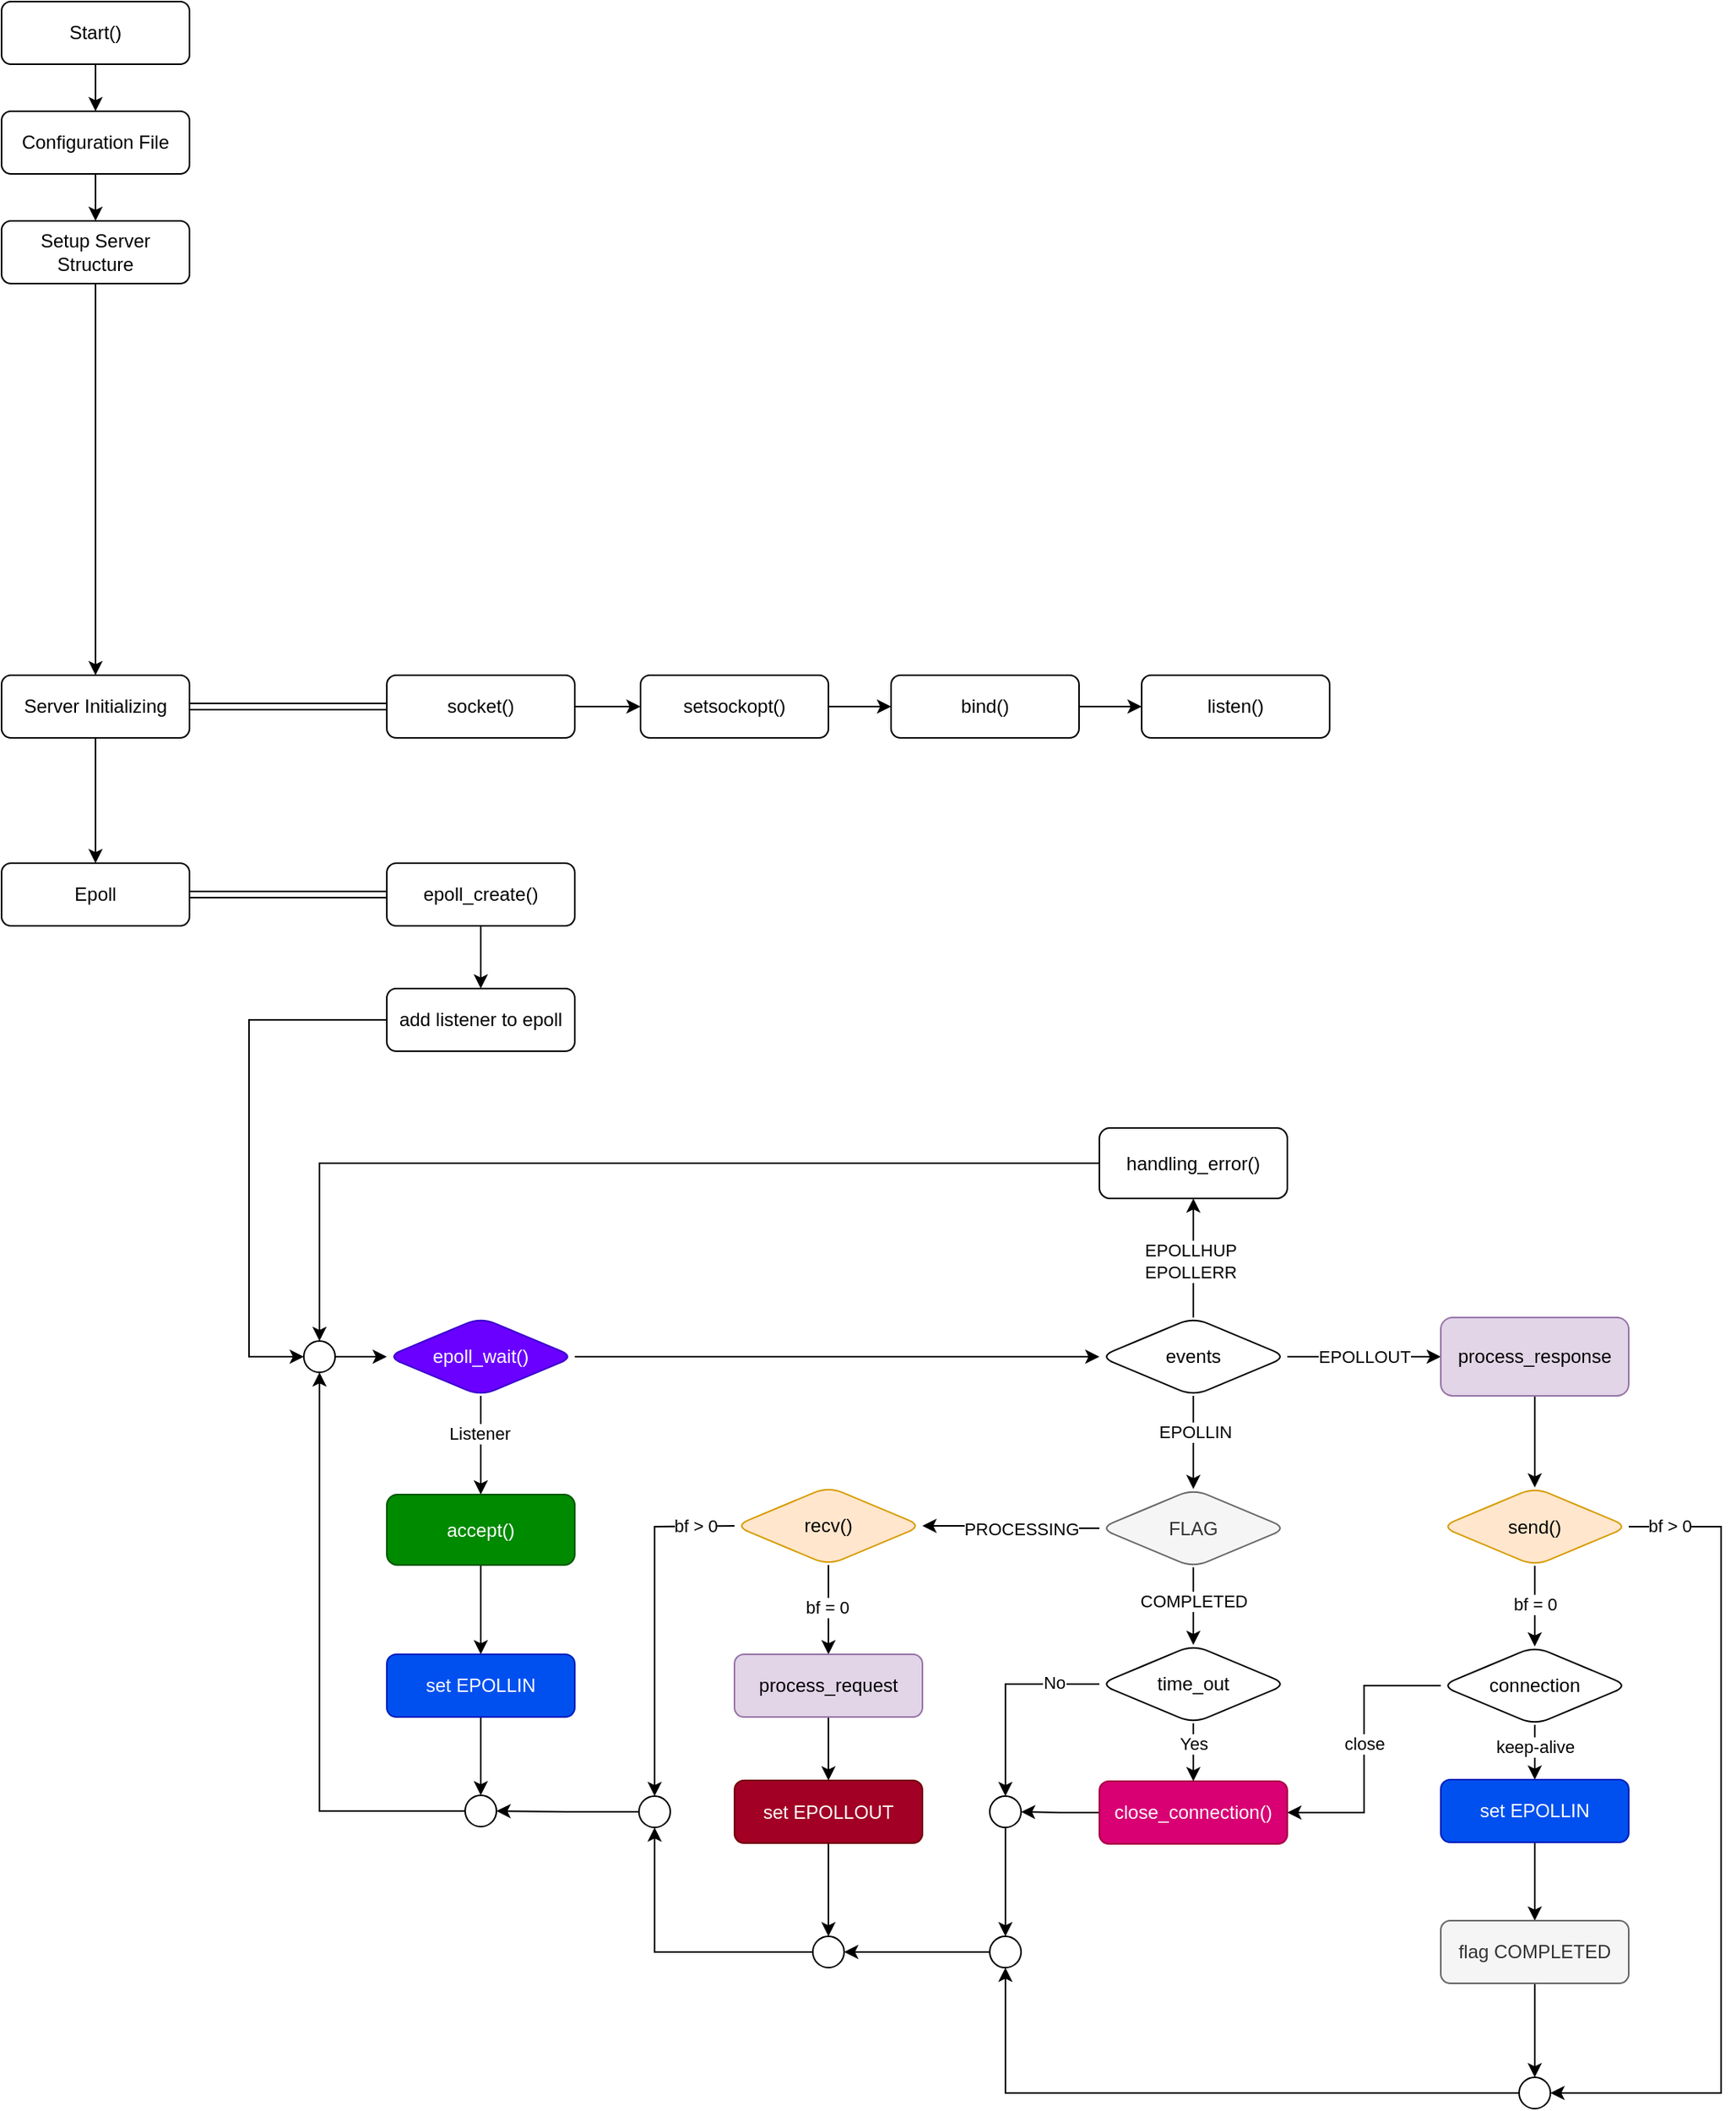 <mxfile version="22.1.11" type="github">
  <diagram id="C5RBs43oDa-KdzZeNtuy" name="Page-1">
    <mxGraphModel dx="1085" dy="1426" grid="1" gridSize="10" guides="1" tooltips="1" connect="1" arrows="1" fold="1" page="0" pageScale="1" pageWidth="900" pageHeight="1600" math="0" shadow="0">
      <root>
        <mxCell id="WIyWlLk6GJQsqaUBKTNV-0" />
        <mxCell id="WIyWlLk6GJQsqaUBKTNV-1" parent="WIyWlLk6GJQsqaUBKTNV-0" />
        <mxCell id="yXXLYNOuBSX8wuwPwn-O-1" value="" style="edgeStyle=orthogonalEdgeStyle;rounded=0;orthogonalLoop=1;jettySize=auto;html=1;" edge="1" parent="WIyWlLk6GJQsqaUBKTNV-1" source="WIyWlLk6GJQsqaUBKTNV-3" target="yXXLYNOuBSX8wuwPwn-O-0">
          <mxGeometry relative="1" as="geometry" />
        </mxCell>
        <mxCell id="WIyWlLk6GJQsqaUBKTNV-3" value="Start()" style="rounded=1;whiteSpace=wrap;html=1;fontSize=12;glass=0;strokeWidth=1;shadow=0;" parent="WIyWlLk6GJQsqaUBKTNV-1" vertex="1">
          <mxGeometry x="62" y="-470" width="120" height="40" as="geometry" />
        </mxCell>
        <mxCell id="yXXLYNOuBSX8wuwPwn-O-3" value="" style="edgeStyle=orthogonalEdgeStyle;rounded=0;orthogonalLoop=1;jettySize=auto;html=1;" edge="1" parent="WIyWlLk6GJQsqaUBKTNV-1" source="yXXLYNOuBSX8wuwPwn-O-0" target="yXXLYNOuBSX8wuwPwn-O-2">
          <mxGeometry relative="1" as="geometry" />
        </mxCell>
        <mxCell id="yXXLYNOuBSX8wuwPwn-O-0" value="Configuration File" style="whiteSpace=wrap;html=1;rounded=1;glass=0;strokeWidth=1;shadow=0;" vertex="1" parent="WIyWlLk6GJQsqaUBKTNV-1">
          <mxGeometry x="62" y="-400" width="120" height="40" as="geometry" />
        </mxCell>
        <mxCell id="yXXLYNOuBSX8wuwPwn-O-5" value="" style="edgeStyle=orthogonalEdgeStyle;rounded=0;orthogonalLoop=1;jettySize=auto;html=1;" edge="1" parent="WIyWlLk6GJQsqaUBKTNV-1" source="yXXLYNOuBSX8wuwPwn-O-2" target="yXXLYNOuBSX8wuwPwn-O-4">
          <mxGeometry relative="1" as="geometry" />
        </mxCell>
        <mxCell id="yXXLYNOuBSX8wuwPwn-O-2" value="Setup Server Structure" style="whiteSpace=wrap;html=1;rounded=1;glass=0;strokeWidth=1;shadow=0;" vertex="1" parent="WIyWlLk6GJQsqaUBKTNV-1">
          <mxGeometry x="62" y="-330" width="120" height="40" as="geometry" />
        </mxCell>
        <mxCell id="yXXLYNOuBSX8wuwPwn-O-7" value="" style="edgeStyle=orthogonalEdgeStyle;rounded=0;orthogonalLoop=1;jettySize=auto;html=1;" edge="1" parent="WIyWlLk6GJQsqaUBKTNV-1" source="yXXLYNOuBSX8wuwPwn-O-4" target="yXXLYNOuBSX8wuwPwn-O-6">
          <mxGeometry relative="1" as="geometry" />
        </mxCell>
        <mxCell id="yXXLYNOuBSX8wuwPwn-O-184" value="" style="edgeStyle=orthogonalEdgeStyle;rounded=0;orthogonalLoop=1;jettySize=auto;html=1;shape=link;" edge="1" parent="WIyWlLk6GJQsqaUBKTNV-1" source="yXXLYNOuBSX8wuwPwn-O-4" target="yXXLYNOuBSX8wuwPwn-O-183">
          <mxGeometry relative="1" as="geometry" />
        </mxCell>
        <mxCell id="yXXLYNOuBSX8wuwPwn-O-4" value="Server Initializing" style="whiteSpace=wrap;html=1;rounded=1;glass=0;strokeWidth=1;shadow=0;" vertex="1" parent="WIyWlLk6GJQsqaUBKTNV-1">
          <mxGeometry x="62" y="-40" width="120" height="40" as="geometry" />
        </mxCell>
        <mxCell id="yXXLYNOuBSX8wuwPwn-O-197" value="" style="edgeStyle=orthogonalEdgeStyle;rounded=0;orthogonalLoop=1;jettySize=auto;html=1;shape=link;" edge="1" parent="WIyWlLk6GJQsqaUBKTNV-1" source="yXXLYNOuBSX8wuwPwn-O-6" target="yXXLYNOuBSX8wuwPwn-O-196">
          <mxGeometry relative="1" as="geometry" />
        </mxCell>
        <mxCell id="yXXLYNOuBSX8wuwPwn-O-6" value="Epoll" style="whiteSpace=wrap;html=1;rounded=1;glass=0;strokeWidth=1;shadow=0;" vertex="1" parent="WIyWlLk6GJQsqaUBKTNV-1">
          <mxGeometry x="62" y="80" width="120" height="40" as="geometry" />
        </mxCell>
        <mxCell id="yXXLYNOuBSX8wuwPwn-O-14" value="" style="edgeStyle=orthogonalEdgeStyle;rounded=0;orthogonalLoop=1;jettySize=auto;html=1;" edge="1" parent="WIyWlLk6GJQsqaUBKTNV-1" source="yXXLYNOuBSX8wuwPwn-O-9" target="yXXLYNOuBSX8wuwPwn-O-13">
          <mxGeometry relative="1" as="geometry" />
        </mxCell>
        <mxCell id="yXXLYNOuBSX8wuwPwn-O-15" value="Listener" style="edgeLabel;html=1;align=center;verticalAlign=middle;resizable=0;points=[];" vertex="1" connectable="0" parent="yXXLYNOuBSX8wuwPwn-O-14">
          <mxGeometry x="-0.247" y="-1" relative="1" as="geometry">
            <mxPoint as="offset" />
          </mxGeometry>
        </mxCell>
        <mxCell id="yXXLYNOuBSX8wuwPwn-O-17" value="" style="edgeStyle=orthogonalEdgeStyle;rounded=0;orthogonalLoop=1;jettySize=auto;html=1;" edge="1" parent="WIyWlLk6GJQsqaUBKTNV-1" source="yXXLYNOuBSX8wuwPwn-O-9" target="yXXLYNOuBSX8wuwPwn-O-16">
          <mxGeometry relative="1" as="geometry" />
        </mxCell>
        <mxCell id="yXXLYNOuBSX8wuwPwn-O-9" value="epoll_wait()" style="rhombus;whiteSpace=wrap;html=1;rounded=1;glass=0;strokeWidth=1;shadow=0;fillColor=#6a00ff;fontColor=#ffffff;strokeColor=#3700CC;" vertex="1" parent="WIyWlLk6GJQsqaUBKTNV-1">
          <mxGeometry x="308" y="370" width="120" height="50" as="geometry" />
        </mxCell>
        <mxCell id="yXXLYNOuBSX8wuwPwn-O-27" value="" style="edgeStyle=orthogonalEdgeStyle;rounded=0;orthogonalLoop=1;jettySize=auto;html=1;" edge="1" parent="WIyWlLk6GJQsqaUBKTNV-1" source="yXXLYNOuBSX8wuwPwn-O-13" target="yXXLYNOuBSX8wuwPwn-O-26">
          <mxGeometry relative="1" as="geometry" />
        </mxCell>
        <mxCell id="yXXLYNOuBSX8wuwPwn-O-13" value="accept()" style="whiteSpace=wrap;html=1;rounded=1;glass=0;strokeWidth=1;shadow=0;fillColor=#008a00;strokeColor=#005700;fontColor=#ffffff;" vertex="1" parent="WIyWlLk6GJQsqaUBKTNV-1">
          <mxGeometry x="308" y="483" width="120" height="45" as="geometry" />
        </mxCell>
        <mxCell id="yXXLYNOuBSX8wuwPwn-O-19" value="" style="edgeStyle=orthogonalEdgeStyle;rounded=0;orthogonalLoop=1;jettySize=auto;html=1;entryX=0.5;entryY=0;entryDx=0;entryDy=0;" edge="1" parent="WIyWlLk6GJQsqaUBKTNV-1" source="yXXLYNOuBSX8wuwPwn-O-16" target="yXXLYNOuBSX8wuwPwn-O-82">
          <mxGeometry relative="1" as="geometry">
            <mxPoint x="750" y="465" as="targetPoint" />
          </mxGeometry>
        </mxCell>
        <mxCell id="yXXLYNOuBSX8wuwPwn-O-20" value="EPOLLIN" style="edgeLabel;html=1;align=center;verticalAlign=middle;resizable=0;points=[];" vertex="1" connectable="0" parent="yXXLYNOuBSX8wuwPwn-O-19">
          <mxGeometry x="-0.247" y="1" relative="1" as="geometry">
            <mxPoint as="offset" />
          </mxGeometry>
        </mxCell>
        <mxCell id="yXXLYNOuBSX8wuwPwn-O-22" value="EPOLLOUT" style="edgeStyle=orthogonalEdgeStyle;rounded=0;orthogonalLoop=1;jettySize=auto;html=1;" edge="1" parent="WIyWlLk6GJQsqaUBKTNV-1" source="yXXLYNOuBSX8wuwPwn-O-16" target="yXXLYNOuBSX8wuwPwn-O-21">
          <mxGeometry x="-0.003" relative="1" as="geometry">
            <mxPoint as="offset" />
          </mxGeometry>
        </mxCell>
        <mxCell id="yXXLYNOuBSX8wuwPwn-O-24" value="" style="edgeStyle=orthogonalEdgeStyle;rounded=0;orthogonalLoop=1;jettySize=auto;html=1;" edge="1" parent="WIyWlLk6GJQsqaUBKTNV-1" source="yXXLYNOuBSX8wuwPwn-O-16" target="yXXLYNOuBSX8wuwPwn-O-23">
          <mxGeometry relative="1" as="geometry" />
        </mxCell>
        <mxCell id="yXXLYNOuBSX8wuwPwn-O-25" value="EPOLLHUP&lt;br&gt;EPOLLERR" style="edgeLabel;html=1;align=center;verticalAlign=middle;resizable=0;points=[];" vertex="1" connectable="0" parent="yXXLYNOuBSX8wuwPwn-O-24">
          <mxGeometry x="-0.041" y="2" relative="1" as="geometry">
            <mxPoint as="offset" />
          </mxGeometry>
        </mxCell>
        <mxCell id="yXXLYNOuBSX8wuwPwn-O-16" value="events" style="rhombus;whiteSpace=wrap;html=1;rounded=1;glass=0;strokeWidth=1;shadow=0;" vertex="1" parent="WIyWlLk6GJQsqaUBKTNV-1">
          <mxGeometry x="763" y="370" width="120" height="50" as="geometry" />
        </mxCell>
        <mxCell id="yXXLYNOuBSX8wuwPwn-O-49" value="" style="edgeStyle=orthogonalEdgeStyle;rounded=0;orthogonalLoop=1;jettySize=auto;html=1;" edge="1" parent="WIyWlLk6GJQsqaUBKTNV-1" source="yXXLYNOuBSX8wuwPwn-O-21" target="yXXLYNOuBSX8wuwPwn-O-48">
          <mxGeometry relative="1" as="geometry" />
        </mxCell>
        <mxCell id="yXXLYNOuBSX8wuwPwn-O-21" value="process_response" style="whiteSpace=wrap;html=1;rounded=1;glass=0;strokeWidth=1;shadow=0;fillColor=#e1d5e7;strokeColor=#9673a6;" vertex="1" parent="WIyWlLk6GJQsqaUBKTNV-1">
          <mxGeometry x="981" y="370" width="120" height="50" as="geometry" />
        </mxCell>
        <mxCell id="yXXLYNOuBSX8wuwPwn-O-166" style="edgeStyle=orthogonalEdgeStyle;rounded=0;orthogonalLoop=1;jettySize=auto;html=1;entryX=0.5;entryY=0;entryDx=0;entryDy=0;" edge="1" parent="WIyWlLk6GJQsqaUBKTNV-1" source="yXXLYNOuBSX8wuwPwn-O-23" target="yXXLYNOuBSX8wuwPwn-O-43">
          <mxGeometry relative="1" as="geometry" />
        </mxCell>
        <mxCell id="yXXLYNOuBSX8wuwPwn-O-23" value="handling_error()" style="whiteSpace=wrap;html=1;rounded=1;glass=0;strokeWidth=1;shadow=0;" vertex="1" parent="WIyWlLk6GJQsqaUBKTNV-1">
          <mxGeometry x="763" y="249" width="120" height="45" as="geometry" />
        </mxCell>
        <mxCell id="yXXLYNOuBSX8wuwPwn-O-29" value="" style="edgeStyle=orthogonalEdgeStyle;rounded=0;orthogonalLoop=1;jettySize=auto;html=1;" edge="1" parent="WIyWlLk6GJQsqaUBKTNV-1" source="yXXLYNOuBSX8wuwPwn-O-26" target="yXXLYNOuBSX8wuwPwn-O-28">
          <mxGeometry relative="1" as="geometry" />
        </mxCell>
        <mxCell id="yXXLYNOuBSX8wuwPwn-O-26" value="set EPOLLIN" style="whiteSpace=wrap;html=1;rounded=1;glass=0;strokeWidth=1;shadow=0;fillColor=#0050ef;strokeColor=#001DBC;fontColor=#ffffff;" vertex="1" parent="WIyWlLk6GJQsqaUBKTNV-1">
          <mxGeometry x="308" y="585" width="120" height="40" as="geometry" />
        </mxCell>
        <mxCell id="yXXLYNOuBSX8wuwPwn-O-46" style="edgeStyle=orthogonalEdgeStyle;rounded=0;orthogonalLoop=1;jettySize=auto;html=1;entryX=0.5;entryY=1;entryDx=0;entryDy=0;" edge="1" parent="WIyWlLk6GJQsqaUBKTNV-1" source="yXXLYNOuBSX8wuwPwn-O-28" target="yXXLYNOuBSX8wuwPwn-O-43">
          <mxGeometry relative="1" as="geometry" />
        </mxCell>
        <mxCell id="yXXLYNOuBSX8wuwPwn-O-28" value="" style="ellipse;whiteSpace=wrap;html=1;rounded=1;glass=0;strokeWidth=1;shadow=0;" vertex="1" parent="WIyWlLk6GJQsqaUBKTNV-1">
          <mxGeometry x="358" y="675" width="20" height="20" as="geometry" />
        </mxCell>
        <mxCell id="yXXLYNOuBSX8wuwPwn-O-104" value="" style="edgeStyle=orthogonalEdgeStyle;rounded=0;orthogonalLoop=1;jettySize=auto;html=1;" edge="1" parent="WIyWlLk6GJQsqaUBKTNV-1" source="yXXLYNOuBSX8wuwPwn-O-32" target="yXXLYNOuBSX8wuwPwn-O-34">
          <mxGeometry relative="1" as="geometry" />
        </mxCell>
        <mxCell id="yXXLYNOuBSX8wuwPwn-O-105" value="bf = 0" style="edgeLabel;html=1;align=center;verticalAlign=middle;resizable=0;points=[];" vertex="1" connectable="0" parent="yXXLYNOuBSX8wuwPwn-O-104">
          <mxGeometry x="0.209" y="-1" relative="1" as="geometry">
            <mxPoint y="-8" as="offset" />
          </mxGeometry>
        </mxCell>
        <mxCell id="yXXLYNOuBSX8wuwPwn-O-108" style="edgeStyle=orthogonalEdgeStyle;rounded=0;orthogonalLoop=1;jettySize=auto;html=1;entryX=0.5;entryY=0;entryDx=0;entryDy=0;" edge="1" parent="WIyWlLk6GJQsqaUBKTNV-1" target="yXXLYNOuBSX8wuwPwn-O-50">
          <mxGeometry relative="1" as="geometry">
            <mxPoint x="530.0" y="503.0" as="sourcePoint" />
            <mxPoint x="466" y="675.5" as="targetPoint" />
          </mxGeometry>
        </mxCell>
        <mxCell id="yXXLYNOuBSX8wuwPwn-O-110" value="bf &amp;gt; 0" style="edgeLabel;html=1;align=center;verticalAlign=middle;resizable=0;points=[];" vertex="1" connectable="0" parent="yXXLYNOuBSX8wuwPwn-O-108">
          <mxGeometry x="-0.521" y="-1" relative="1" as="geometry">
            <mxPoint x="27" y="-3" as="offset" />
          </mxGeometry>
        </mxCell>
        <mxCell id="yXXLYNOuBSX8wuwPwn-O-32" value="recv()" style="rhombus;whiteSpace=wrap;html=1;rounded=1;glass=0;strokeWidth=1;shadow=0;fillColor=#ffe6cc;strokeColor=#d79b00;" vertex="1" parent="WIyWlLk6GJQsqaUBKTNV-1">
          <mxGeometry x="530" y="478" width="120" height="50" as="geometry" />
        </mxCell>
        <mxCell id="yXXLYNOuBSX8wuwPwn-O-169" value="" style="edgeStyle=orthogonalEdgeStyle;rounded=0;orthogonalLoop=1;jettySize=auto;html=1;" edge="1" parent="WIyWlLk6GJQsqaUBKTNV-1" source="yXXLYNOuBSX8wuwPwn-O-34" target="yXXLYNOuBSX8wuwPwn-O-168">
          <mxGeometry relative="1" as="geometry" />
        </mxCell>
        <mxCell id="yXXLYNOuBSX8wuwPwn-O-34" value="process_request" style="whiteSpace=wrap;html=1;rounded=1;glass=0;strokeWidth=1;shadow=0;fillColor=#e1d5e7;strokeColor=#9673a6;" vertex="1" parent="WIyWlLk6GJQsqaUBKTNV-1">
          <mxGeometry x="530" y="585" width="120" height="40" as="geometry" />
        </mxCell>
        <mxCell id="yXXLYNOuBSX8wuwPwn-O-45" value="" style="edgeStyle=orthogonalEdgeStyle;rounded=0;orthogonalLoop=1;jettySize=auto;html=1;" edge="1" parent="WIyWlLk6GJQsqaUBKTNV-1" source="yXXLYNOuBSX8wuwPwn-O-43" target="yXXLYNOuBSX8wuwPwn-O-9">
          <mxGeometry relative="1" as="geometry" />
        </mxCell>
        <mxCell id="yXXLYNOuBSX8wuwPwn-O-43" value="" style="ellipse;whiteSpace=wrap;html=1;rounded=1;glass=0;strokeWidth=1;shadow=0;" vertex="1" parent="WIyWlLk6GJQsqaUBKTNV-1">
          <mxGeometry x="255" y="385" width="20" height="20" as="geometry" />
        </mxCell>
        <mxCell id="yXXLYNOuBSX8wuwPwn-O-153" value="" style="edgeStyle=orthogonalEdgeStyle;rounded=0;orthogonalLoop=1;jettySize=auto;html=1;" edge="1" parent="WIyWlLk6GJQsqaUBKTNV-1" source="yXXLYNOuBSX8wuwPwn-O-48" target="yXXLYNOuBSX8wuwPwn-O-65">
          <mxGeometry relative="1" as="geometry" />
        </mxCell>
        <mxCell id="yXXLYNOuBSX8wuwPwn-O-154" value="bf = 0" style="edgeLabel;html=1;align=center;verticalAlign=middle;resizable=0;points=[];" vertex="1" connectable="0" parent="yXXLYNOuBSX8wuwPwn-O-153">
          <mxGeometry x="-0.046" y="1" relative="1" as="geometry">
            <mxPoint x="-1" as="offset" />
          </mxGeometry>
        </mxCell>
        <mxCell id="yXXLYNOuBSX8wuwPwn-O-164" style="edgeStyle=orthogonalEdgeStyle;rounded=0;orthogonalLoop=1;jettySize=auto;html=1;entryX=1;entryY=0.5;entryDx=0;entryDy=0;" edge="1" parent="WIyWlLk6GJQsqaUBKTNV-1" source="yXXLYNOuBSX8wuwPwn-O-48" target="yXXLYNOuBSX8wuwPwn-O-160">
          <mxGeometry relative="1" as="geometry">
            <Array as="points">
              <mxPoint x="1160" y="504" />
              <mxPoint x="1160" y="865" />
            </Array>
          </mxGeometry>
        </mxCell>
        <mxCell id="yXXLYNOuBSX8wuwPwn-O-165" value="bf &amp;gt; 0" style="edgeLabel;html=1;align=center;verticalAlign=middle;resizable=0;points=[];" vertex="1" connectable="0" parent="yXXLYNOuBSX8wuwPwn-O-164">
          <mxGeometry x="-0.783" y="2" relative="1" as="geometry">
            <mxPoint x="-32" y="1" as="offset" />
          </mxGeometry>
        </mxCell>
        <mxCell id="yXXLYNOuBSX8wuwPwn-O-48" value="send()" style="rhombus;whiteSpace=wrap;html=1;rounded=1;glass=0;strokeWidth=1;shadow=0;fillColor=#ffe6cc;strokeColor=#d79b00;" vertex="1" parent="WIyWlLk6GJQsqaUBKTNV-1">
          <mxGeometry x="981" y="478.5" width="120" height="50" as="geometry" />
        </mxCell>
        <mxCell id="yXXLYNOuBSX8wuwPwn-O-155" value="" style="edgeStyle=orthogonalEdgeStyle;rounded=0;orthogonalLoop=1;jettySize=auto;html=1;" edge="1" parent="WIyWlLk6GJQsqaUBKTNV-1" source="yXXLYNOuBSX8wuwPwn-O-65" target="yXXLYNOuBSX8wuwPwn-O-77">
          <mxGeometry relative="1" as="geometry" />
        </mxCell>
        <mxCell id="yXXLYNOuBSX8wuwPwn-O-158" value="keep-alive" style="edgeLabel;html=1;align=center;verticalAlign=middle;resizable=0;points=[];" vertex="1" connectable="0" parent="yXXLYNOuBSX8wuwPwn-O-155">
          <mxGeometry x="-0.453" y="1" relative="1" as="geometry">
            <mxPoint x="-1" y="1" as="offset" />
          </mxGeometry>
        </mxCell>
        <mxCell id="yXXLYNOuBSX8wuwPwn-O-156" style="edgeStyle=orthogonalEdgeStyle;rounded=0;orthogonalLoop=1;jettySize=auto;html=1;entryX=1;entryY=0.5;entryDx=0;entryDy=0;" edge="1" parent="WIyWlLk6GJQsqaUBKTNV-1" source="yXXLYNOuBSX8wuwPwn-O-65" target="yXXLYNOuBSX8wuwPwn-O-72">
          <mxGeometry relative="1" as="geometry" />
        </mxCell>
        <mxCell id="yXXLYNOuBSX8wuwPwn-O-157" value="close" style="edgeLabel;html=1;align=center;verticalAlign=middle;resizable=0;points=[];" vertex="1" connectable="0" parent="yXXLYNOuBSX8wuwPwn-O-156">
          <mxGeometry x="-0.618" relative="1" as="geometry">
            <mxPoint x="-15" y="37" as="offset" />
          </mxGeometry>
        </mxCell>
        <mxCell id="yXXLYNOuBSX8wuwPwn-O-65" value="connection" style="rhombus;whiteSpace=wrap;html=1;rounded=1;glass=0;strokeWidth=1;shadow=0;" vertex="1" parent="WIyWlLk6GJQsqaUBKTNV-1">
          <mxGeometry x="981" y="580" width="120" height="50" as="geometry" />
        </mxCell>
        <mxCell id="yXXLYNOuBSX8wuwPwn-O-175" value="" style="edgeStyle=orthogonalEdgeStyle;rounded=0;orthogonalLoop=1;jettySize=auto;html=1;" edge="1" parent="WIyWlLk6GJQsqaUBKTNV-1" source="yXXLYNOuBSX8wuwPwn-O-72" target="yXXLYNOuBSX8wuwPwn-O-172">
          <mxGeometry relative="1" as="geometry" />
        </mxCell>
        <mxCell id="yXXLYNOuBSX8wuwPwn-O-72" value="close_connection()" style="whiteSpace=wrap;html=1;rounded=1;glass=0;strokeWidth=1;shadow=0;fillColor=#d80073;fontColor=#ffffff;strokeColor=#A50040;" vertex="1" parent="WIyWlLk6GJQsqaUBKTNV-1">
          <mxGeometry x="763" y="666" width="120" height="40" as="geometry" />
        </mxCell>
        <mxCell id="yXXLYNOuBSX8wuwPwn-O-178" value="" style="edgeStyle=orthogonalEdgeStyle;rounded=0;orthogonalLoop=1;jettySize=auto;html=1;" edge="1" parent="WIyWlLk6GJQsqaUBKTNV-1" source="yXXLYNOuBSX8wuwPwn-O-77" target="yXXLYNOuBSX8wuwPwn-O-177">
          <mxGeometry relative="1" as="geometry" />
        </mxCell>
        <mxCell id="yXXLYNOuBSX8wuwPwn-O-77" value="set EPOLLIN" style="whiteSpace=wrap;html=1;rounded=1;glass=0;strokeWidth=1;shadow=0;fillColor=#0050ef;strokeColor=#001DBC;fontColor=#ffffff;" vertex="1" parent="WIyWlLk6GJQsqaUBKTNV-1">
          <mxGeometry x="981" y="665" width="120" height="40" as="geometry" />
        </mxCell>
        <mxCell id="yXXLYNOuBSX8wuwPwn-O-85" value="" style="edgeStyle=orthogonalEdgeStyle;rounded=0;orthogonalLoop=1;jettySize=auto;html=1;" edge="1" parent="WIyWlLk6GJQsqaUBKTNV-1" source="yXXLYNOuBSX8wuwPwn-O-82" target="yXXLYNOuBSX8wuwPwn-O-84">
          <mxGeometry relative="1" as="geometry" />
        </mxCell>
        <mxCell id="yXXLYNOuBSX8wuwPwn-O-86" value="COMPLETED" style="edgeLabel;html=1;align=center;verticalAlign=middle;resizable=0;points=[];" vertex="1" connectable="0" parent="yXXLYNOuBSX8wuwPwn-O-85">
          <mxGeometry x="0.116" y="1" relative="1" as="geometry">
            <mxPoint x="-1" y="-6" as="offset" />
          </mxGeometry>
        </mxCell>
        <mxCell id="yXXLYNOuBSX8wuwPwn-O-102" value="" style="edgeStyle=orthogonalEdgeStyle;rounded=0;orthogonalLoop=1;jettySize=auto;html=1;" edge="1" parent="WIyWlLk6GJQsqaUBKTNV-1" source="yXXLYNOuBSX8wuwPwn-O-82" target="yXXLYNOuBSX8wuwPwn-O-32">
          <mxGeometry relative="1" as="geometry" />
        </mxCell>
        <mxCell id="yXXLYNOuBSX8wuwPwn-O-103" value="PROCESSING" style="edgeLabel;html=1;align=center;verticalAlign=middle;resizable=0;points=[];" vertex="1" connectable="0" parent="yXXLYNOuBSX8wuwPwn-O-102">
          <mxGeometry x="-0.118" y="1" relative="1" as="geometry">
            <mxPoint y="-1" as="offset" />
          </mxGeometry>
        </mxCell>
        <mxCell id="yXXLYNOuBSX8wuwPwn-O-82" value="FLAG" style="rhombus;whiteSpace=wrap;html=1;rounded=1;glass=0;strokeWidth=1;shadow=0;fillColor=#f5f5f5;strokeColor=#666666;fontColor=#333333;" vertex="1" parent="WIyWlLk6GJQsqaUBKTNV-1">
          <mxGeometry x="763" y="479.5" width="120" height="50" as="geometry" />
        </mxCell>
        <mxCell id="yXXLYNOuBSX8wuwPwn-O-173" style="edgeStyle=orthogonalEdgeStyle;rounded=0;orthogonalLoop=1;jettySize=auto;html=1;entryX=0.5;entryY=0;entryDx=0;entryDy=0;" edge="1" parent="WIyWlLk6GJQsqaUBKTNV-1" source="yXXLYNOuBSX8wuwPwn-O-84" target="yXXLYNOuBSX8wuwPwn-O-172">
          <mxGeometry relative="1" as="geometry" />
        </mxCell>
        <mxCell id="yXXLYNOuBSX8wuwPwn-O-176" value="No" style="edgeLabel;html=1;align=center;verticalAlign=middle;resizable=0;points=[];" vertex="1" connectable="0" parent="yXXLYNOuBSX8wuwPwn-O-173">
          <mxGeometry x="-0.402" relative="1" as="geometry">
            <mxPoint x="10" y="-1" as="offset" />
          </mxGeometry>
        </mxCell>
        <mxCell id="yXXLYNOuBSX8wuwPwn-O-84" value="time_out" style="rhombus;whiteSpace=wrap;html=1;rounded=1;glass=0;strokeWidth=1;shadow=0;" vertex="1" parent="WIyWlLk6GJQsqaUBKTNV-1">
          <mxGeometry x="763" y="579" width="120" height="50" as="geometry" />
        </mxCell>
        <mxCell id="yXXLYNOuBSX8wuwPwn-O-94" value="" style="edgeStyle=orthogonalEdgeStyle;rounded=0;orthogonalLoop=1;jettySize=auto;html=1;" edge="1" parent="WIyWlLk6GJQsqaUBKTNV-1" source="yXXLYNOuBSX8wuwPwn-O-50" target="yXXLYNOuBSX8wuwPwn-O-28">
          <mxGeometry relative="1" as="geometry" />
        </mxCell>
        <mxCell id="yXXLYNOuBSX8wuwPwn-O-50" value="" style="ellipse;whiteSpace=wrap;html=1;rounded=1;glass=0;strokeWidth=1;shadow=0;" vertex="1" parent="WIyWlLk6GJQsqaUBKTNV-1">
          <mxGeometry x="469" y="675.5" width="20" height="20" as="geometry" />
        </mxCell>
        <mxCell id="yXXLYNOuBSX8wuwPwn-O-115" value="" style="edgeStyle=orthogonalEdgeStyle;rounded=0;orthogonalLoop=1;jettySize=auto;html=1;" edge="1" parent="WIyWlLk6GJQsqaUBKTNV-1" source="yXXLYNOuBSX8wuwPwn-O-113" target="yXXLYNOuBSX8wuwPwn-O-50">
          <mxGeometry relative="1" as="geometry" />
        </mxCell>
        <mxCell id="yXXLYNOuBSX8wuwPwn-O-113" value="" style="ellipse;whiteSpace=wrap;html=1;rounded=1;glass=0;strokeWidth=1;shadow=0;" vertex="1" parent="WIyWlLk6GJQsqaUBKTNV-1">
          <mxGeometry x="580" y="765" width="20" height="20" as="geometry" />
        </mxCell>
        <mxCell id="yXXLYNOuBSX8wuwPwn-O-171" value="" style="edgeStyle=orthogonalEdgeStyle;rounded=0;orthogonalLoop=1;jettySize=auto;html=1;" edge="1" parent="WIyWlLk6GJQsqaUBKTNV-1" source="yXXLYNOuBSX8wuwPwn-O-120" target="yXXLYNOuBSX8wuwPwn-O-113">
          <mxGeometry relative="1" as="geometry" />
        </mxCell>
        <mxCell id="yXXLYNOuBSX8wuwPwn-O-120" value="" style="ellipse;whiteSpace=wrap;html=1;rounded=1;glass=0;strokeWidth=1;shadow=0;" vertex="1" parent="WIyWlLk6GJQsqaUBKTNV-1">
          <mxGeometry x="693" y="765" width="20" height="20" as="geometry" />
        </mxCell>
        <mxCell id="yXXLYNOuBSX8wuwPwn-O-140" style="edgeStyle=orthogonalEdgeStyle;rounded=0;orthogonalLoop=1;jettySize=auto;html=1;entryX=0.5;entryY=0;entryDx=0;entryDy=0;" edge="1" parent="WIyWlLk6GJQsqaUBKTNV-1" source="yXXLYNOuBSX8wuwPwn-O-84" target="yXXLYNOuBSX8wuwPwn-O-72">
          <mxGeometry relative="1" as="geometry" />
        </mxCell>
        <mxCell id="yXXLYNOuBSX8wuwPwn-O-142" value="Yes" style="edgeLabel;html=1;align=center;verticalAlign=middle;resizable=0;points=[];" vertex="1" connectable="0" parent="yXXLYNOuBSX8wuwPwn-O-140">
          <mxGeometry x="-0.5" y="2" relative="1" as="geometry">
            <mxPoint x="-2" y="2" as="offset" />
          </mxGeometry>
        </mxCell>
        <mxCell id="yXXLYNOuBSX8wuwPwn-O-163" style="edgeStyle=orthogonalEdgeStyle;rounded=0;orthogonalLoop=1;jettySize=auto;html=1;entryX=0.5;entryY=1;entryDx=0;entryDy=0;" edge="1" parent="WIyWlLk6GJQsqaUBKTNV-1" source="yXXLYNOuBSX8wuwPwn-O-160" target="yXXLYNOuBSX8wuwPwn-O-120">
          <mxGeometry relative="1" as="geometry">
            <mxPoint x="890" y="805" as="targetPoint" />
          </mxGeometry>
        </mxCell>
        <mxCell id="yXXLYNOuBSX8wuwPwn-O-160" value="" style="ellipse;whiteSpace=wrap;html=1;rounded=1;glass=0;strokeWidth=1;shadow=0;" vertex="1" parent="WIyWlLk6GJQsqaUBKTNV-1">
          <mxGeometry x="1031" y="855" width="20" height="20" as="geometry" />
        </mxCell>
        <mxCell id="yXXLYNOuBSX8wuwPwn-O-170" value="" style="edgeStyle=orthogonalEdgeStyle;rounded=0;orthogonalLoop=1;jettySize=auto;html=1;" edge="1" parent="WIyWlLk6GJQsqaUBKTNV-1" source="yXXLYNOuBSX8wuwPwn-O-168" target="yXXLYNOuBSX8wuwPwn-O-113">
          <mxGeometry relative="1" as="geometry" />
        </mxCell>
        <mxCell id="yXXLYNOuBSX8wuwPwn-O-168" value="set EPOLLOUT" style="whiteSpace=wrap;html=1;rounded=1;glass=0;strokeWidth=1;shadow=0;fillColor=#a20025;strokeColor=#6F0000;fontColor=#ffffff;" vertex="1" parent="WIyWlLk6GJQsqaUBKTNV-1">
          <mxGeometry x="530" y="665.5" width="120" height="40" as="geometry" />
        </mxCell>
        <mxCell id="yXXLYNOuBSX8wuwPwn-O-174" value="" style="edgeStyle=orthogonalEdgeStyle;rounded=0;orthogonalLoop=1;jettySize=auto;html=1;" edge="1" parent="WIyWlLk6GJQsqaUBKTNV-1" source="yXXLYNOuBSX8wuwPwn-O-172" target="yXXLYNOuBSX8wuwPwn-O-120">
          <mxGeometry relative="1" as="geometry" />
        </mxCell>
        <mxCell id="yXXLYNOuBSX8wuwPwn-O-172" value="" style="ellipse;whiteSpace=wrap;html=1;rounded=1;glass=0;strokeWidth=1;shadow=0;" vertex="1" parent="WIyWlLk6GJQsqaUBKTNV-1">
          <mxGeometry x="693" y="675.5" width="20" height="20" as="geometry" />
        </mxCell>
        <mxCell id="yXXLYNOuBSX8wuwPwn-O-179" value="" style="edgeStyle=orthogonalEdgeStyle;rounded=0;orthogonalLoop=1;jettySize=auto;html=1;" edge="1" parent="WIyWlLk6GJQsqaUBKTNV-1" source="yXXLYNOuBSX8wuwPwn-O-177" target="yXXLYNOuBSX8wuwPwn-O-160">
          <mxGeometry relative="1" as="geometry" />
        </mxCell>
        <mxCell id="yXXLYNOuBSX8wuwPwn-O-177" value="flag COMPLETED" style="whiteSpace=wrap;html=1;rounded=1;glass=0;strokeWidth=1;shadow=0;fillColor=#f5f5f5;strokeColor=#666666;fontColor=#333333;" vertex="1" parent="WIyWlLk6GJQsqaUBKTNV-1">
          <mxGeometry x="981" y="755" width="120" height="40" as="geometry" />
        </mxCell>
        <mxCell id="yXXLYNOuBSX8wuwPwn-O-186" value="" style="edgeStyle=orthogonalEdgeStyle;rounded=0;orthogonalLoop=1;jettySize=auto;html=1;" edge="1" parent="WIyWlLk6GJQsqaUBKTNV-1" source="yXXLYNOuBSX8wuwPwn-O-183" target="yXXLYNOuBSX8wuwPwn-O-185">
          <mxGeometry relative="1" as="geometry" />
        </mxCell>
        <mxCell id="yXXLYNOuBSX8wuwPwn-O-183" value="socket()" style="whiteSpace=wrap;html=1;rounded=1;glass=0;strokeWidth=1;shadow=0;" vertex="1" parent="WIyWlLk6GJQsqaUBKTNV-1">
          <mxGeometry x="308" y="-40" width="120" height="40" as="geometry" />
        </mxCell>
        <mxCell id="yXXLYNOuBSX8wuwPwn-O-188" value="" style="edgeStyle=orthogonalEdgeStyle;rounded=0;orthogonalLoop=1;jettySize=auto;html=1;" edge="1" parent="WIyWlLk6GJQsqaUBKTNV-1" source="yXXLYNOuBSX8wuwPwn-O-185" target="yXXLYNOuBSX8wuwPwn-O-187">
          <mxGeometry relative="1" as="geometry" />
        </mxCell>
        <mxCell id="yXXLYNOuBSX8wuwPwn-O-185" value="setsockopt()" style="whiteSpace=wrap;html=1;rounded=1;glass=0;strokeWidth=1;shadow=0;" vertex="1" parent="WIyWlLk6GJQsqaUBKTNV-1">
          <mxGeometry x="470" y="-40" width="120" height="40" as="geometry" />
        </mxCell>
        <mxCell id="yXXLYNOuBSX8wuwPwn-O-190" value="" style="edgeStyle=orthogonalEdgeStyle;rounded=0;orthogonalLoop=1;jettySize=auto;html=1;" edge="1" parent="WIyWlLk6GJQsqaUBKTNV-1" source="yXXLYNOuBSX8wuwPwn-O-187" target="yXXLYNOuBSX8wuwPwn-O-189">
          <mxGeometry relative="1" as="geometry" />
        </mxCell>
        <mxCell id="yXXLYNOuBSX8wuwPwn-O-187" value="bind()" style="whiteSpace=wrap;html=1;rounded=1;glass=0;strokeWidth=1;shadow=0;" vertex="1" parent="WIyWlLk6GJQsqaUBKTNV-1">
          <mxGeometry x="630" y="-40" width="120" height="40" as="geometry" />
        </mxCell>
        <mxCell id="yXXLYNOuBSX8wuwPwn-O-189" value="listen()" style="whiteSpace=wrap;html=1;rounded=1;glass=0;strokeWidth=1;shadow=0;" vertex="1" parent="WIyWlLk6GJQsqaUBKTNV-1">
          <mxGeometry x="790" y="-40" width="120" height="40" as="geometry" />
        </mxCell>
        <mxCell id="yXXLYNOuBSX8wuwPwn-O-199" value="" style="edgeStyle=orthogonalEdgeStyle;rounded=0;orthogonalLoop=1;jettySize=auto;html=1;" edge="1" parent="WIyWlLk6GJQsqaUBKTNV-1" source="yXXLYNOuBSX8wuwPwn-O-196" target="yXXLYNOuBSX8wuwPwn-O-198">
          <mxGeometry relative="1" as="geometry" />
        </mxCell>
        <mxCell id="yXXLYNOuBSX8wuwPwn-O-196" value="epoll_create()" style="whiteSpace=wrap;html=1;rounded=1;glass=0;strokeWidth=1;shadow=0;" vertex="1" parent="WIyWlLk6GJQsqaUBKTNV-1">
          <mxGeometry x="308" y="80" width="120" height="40" as="geometry" />
        </mxCell>
        <mxCell id="yXXLYNOuBSX8wuwPwn-O-201" style="edgeStyle=orthogonalEdgeStyle;rounded=0;orthogonalLoop=1;jettySize=auto;html=1;entryX=0;entryY=0.5;entryDx=0;entryDy=0;" edge="1" parent="WIyWlLk6GJQsqaUBKTNV-1" source="yXXLYNOuBSX8wuwPwn-O-198" target="yXXLYNOuBSX8wuwPwn-O-43">
          <mxGeometry relative="1" as="geometry">
            <Array as="points">
              <mxPoint x="220" y="180" />
              <mxPoint x="220" y="395" />
            </Array>
          </mxGeometry>
        </mxCell>
        <mxCell id="yXXLYNOuBSX8wuwPwn-O-198" value="add listener to epoll" style="whiteSpace=wrap;html=1;rounded=1;glass=0;strokeWidth=1;shadow=0;" vertex="1" parent="WIyWlLk6GJQsqaUBKTNV-1">
          <mxGeometry x="308" y="160" width="120" height="40" as="geometry" />
        </mxCell>
      </root>
    </mxGraphModel>
  </diagram>
</mxfile>
